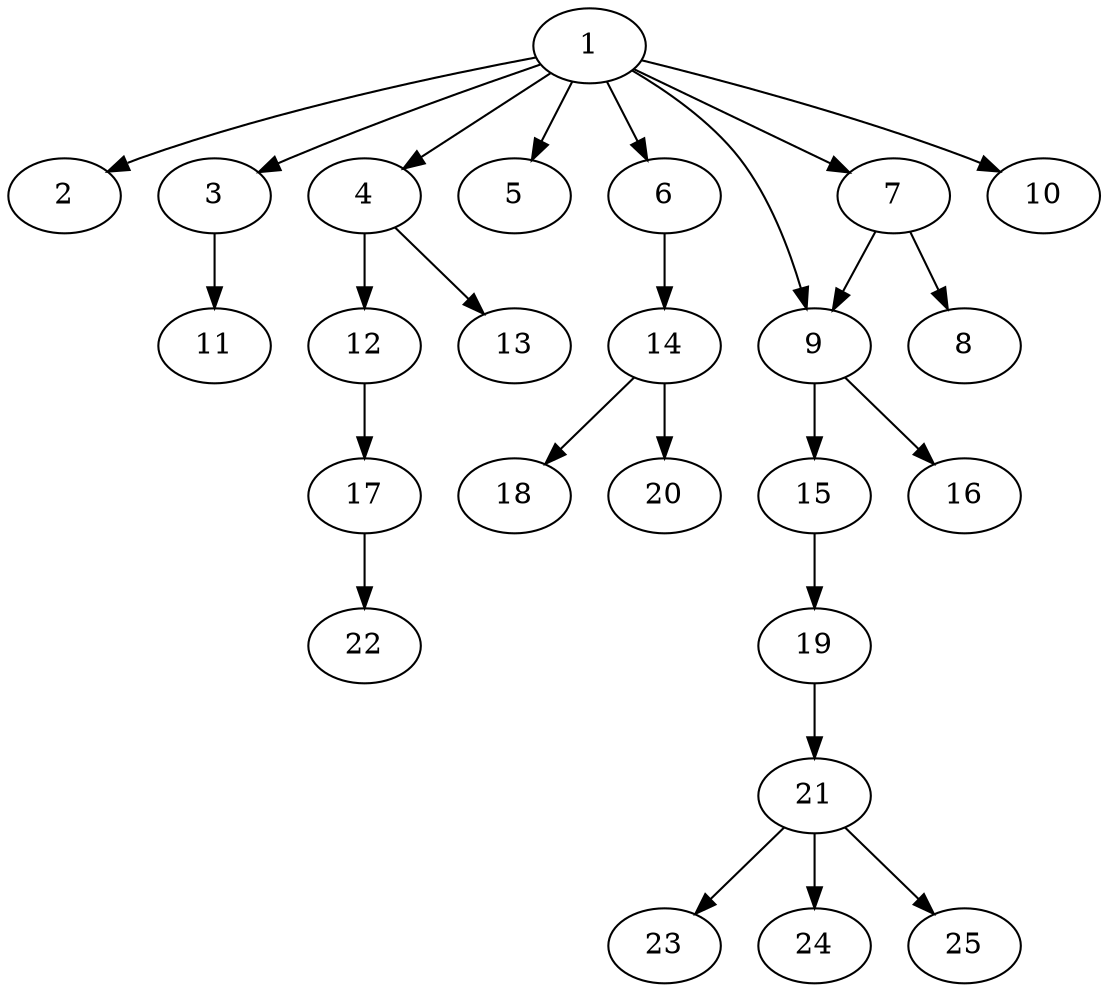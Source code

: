 // DAG automatically generated by daggen at Fri Aug  4 16:35:13 2017
// ./daggen --dot -n 25 --fat 0.5 --regular 0.2 --density 0.2 --jump 2 
digraph G {
  1 [size="4350", alpha="0.17"]
  1 -> 2 [size ="75"]
  1 -> 3 [size ="75"]
  1 -> 4 [size ="75"]
  1 -> 5 [size ="75"]
  1 -> 6 [size ="75"]
  1 -> 7 [size ="75"]
  1 -> 9 [size ="75"]
  1 -> 10 [size ="75"]
  2 [size="549756", alpha="0.13"]
  3 [size="31371", alpha="0.11"]
  3 -> 11 [size ="537"]
  4 [size="303472", alpha="0.04"]
  4 -> 12 [size ="537"]
  4 -> 13 [size ="537"]
  5 [size="20721", alpha="0.19"]
  6 [size="1306307", alpha="0.08"]
  6 -> 14 [size ="839"]
  7 [size="8590", alpha="0.18"]
  7 -> 8 [size ="34"]
  7 -> 9 [size ="34"]
  8 [size="549756", alpha="0.13"]
  9 [size="1198", alpha="0.12"]
  9 -> 15 [size ="75"]
  9 -> 16 [size ="75"]
  10 [size="520682", alpha="0.13"]
  11 [size="1575", alpha="0.19"]
  12 [size="217753", alpha="0.20"]
  12 -> 17 [size ="210"]
  13 [size="17268", alpha="0.12"]
  14 [size="782758", alpha="0.06"]
  14 -> 18 [size ="679"]
  14 -> 20 [size ="679"]
  15 [size="52718", alpha="0.12"]
  15 -> 19 [size ="210"]
  16 [size="2615", alpha="0.02"]
  17 [size="120091", alpha="0.06"]
  17 -> 22 [size ="302"]
  18 [size="15510", alpha="0.08"]
  19 [size="1073742", alpha="0.07"]
  19 -> 21 [size ="839"]
  20 [size="549756", alpha="0.11"]
  21 [size="183723", alpha="0.13"]
  21 -> 23 [size ="302"]
  21 -> 24 [size ="302"]
  21 -> 25 [size ="302"]
  22 [size="8989", alpha="0.14"]
  23 [size="38670", alpha="0.04"]
  24 [size="12086", alpha="0.03"]
  25 [size="28991", alpha="0.00"]
}
